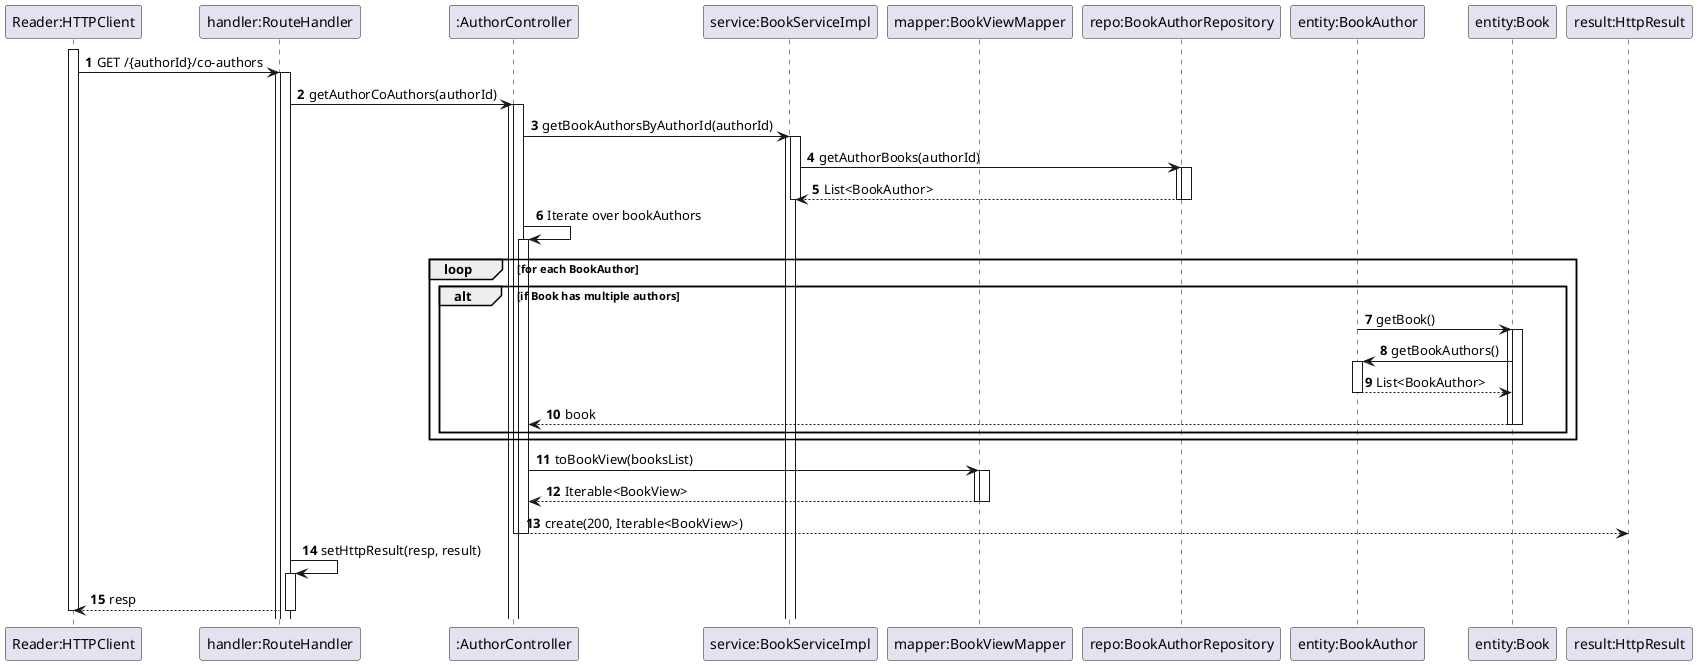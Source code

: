 @startuml
'autonumber'

autoactivate on
autonumber

participant "Reader:HTTPClient" as HTTPClient
participant "handler:RouteHandler" as System
participant ":AuthorController" as Ctrl
participant "service:BookServiceImpl" as BookService
participant "mapper:BookViewMapper" as BookViewMapper
participant "repo:BookAuthorRepository" as BookAuthorRepo
participant "entity:BookAuthor" as BookAuthor
participant "entity:Book" as Book
participant "result:HttpResult" as Result

activate HTTPClient

HTTPClient -> System: GET /{authorId}/co-authors
activate System
System -> Ctrl: getAuthorCoAuthors(authorId)
activate Ctrl
Ctrl -> BookService: getBookAuthorsByAuthorId(authorId)
activate BookService
BookService -> BookAuthorRepo: getAuthorBooks(authorId)
activate BookAuthorRepo
BookAuthorRepo --> BookService: List<BookAuthor>
deactivate BookAuthorRepo
deactivate BookService

Ctrl -> Ctrl: Iterate over bookAuthors
loop for each BookAuthor
    alt if Book has multiple authors
        BookAuthor -> Book: getBook()
        activate Book
        Book -> BookAuthor: getBookAuthors()
        BookAuthor --> Book: List<BookAuthor>
        Book --> Ctrl: book
        deactivate Book
    end
end

Ctrl -> BookViewMapper: toBookView(booksList)
activate BookViewMapper
BookViewMapper --> Ctrl: Iterable<BookView>
deactivate BookViewMapper

Ctrl --> Result: create(200, Iterable<BookView>)
deactivate Ctrl
System -> System: setHttpResult(resp, result)
System --> HTTPClient: resp
deactivate HTTPClient

@enduml
